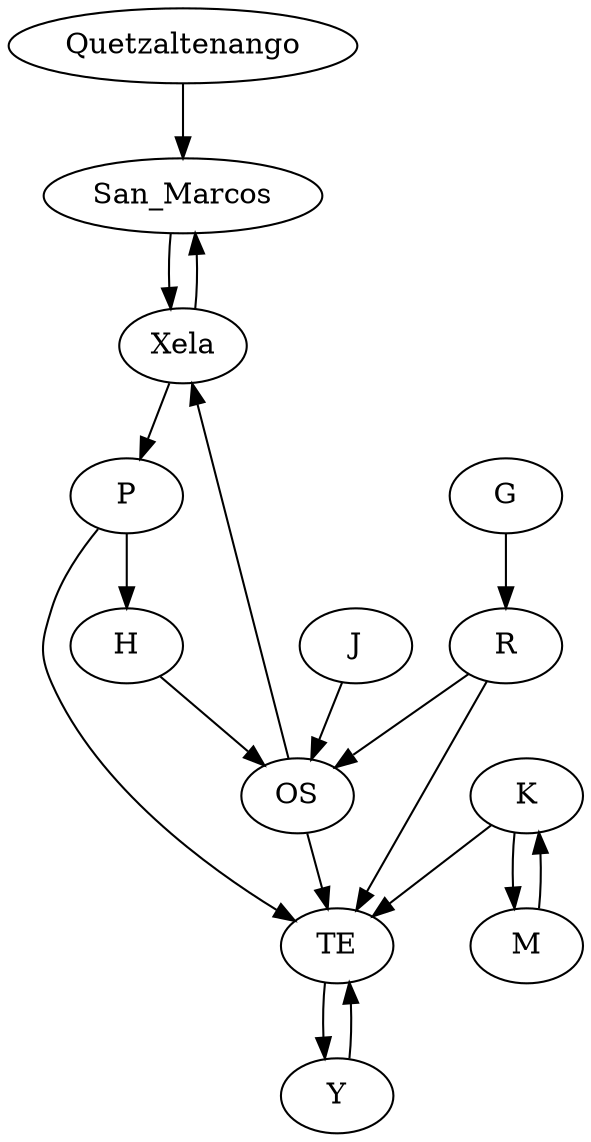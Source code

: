 digraph G {
Quetzaltenango -> San_Marcos;
San_Marcos -> Xela;
Xela -> San_Marcos;
Xela -> P;
P -> H;
H -> OS;
OS -> Xela;
J -> OS;
R -> OS;
R -> TE;
P -> TE;
K -> TE;
M -> K;
K -> M;
OS -> TE;
Y -> TE;
TE -> Y;
G -> R;
}
